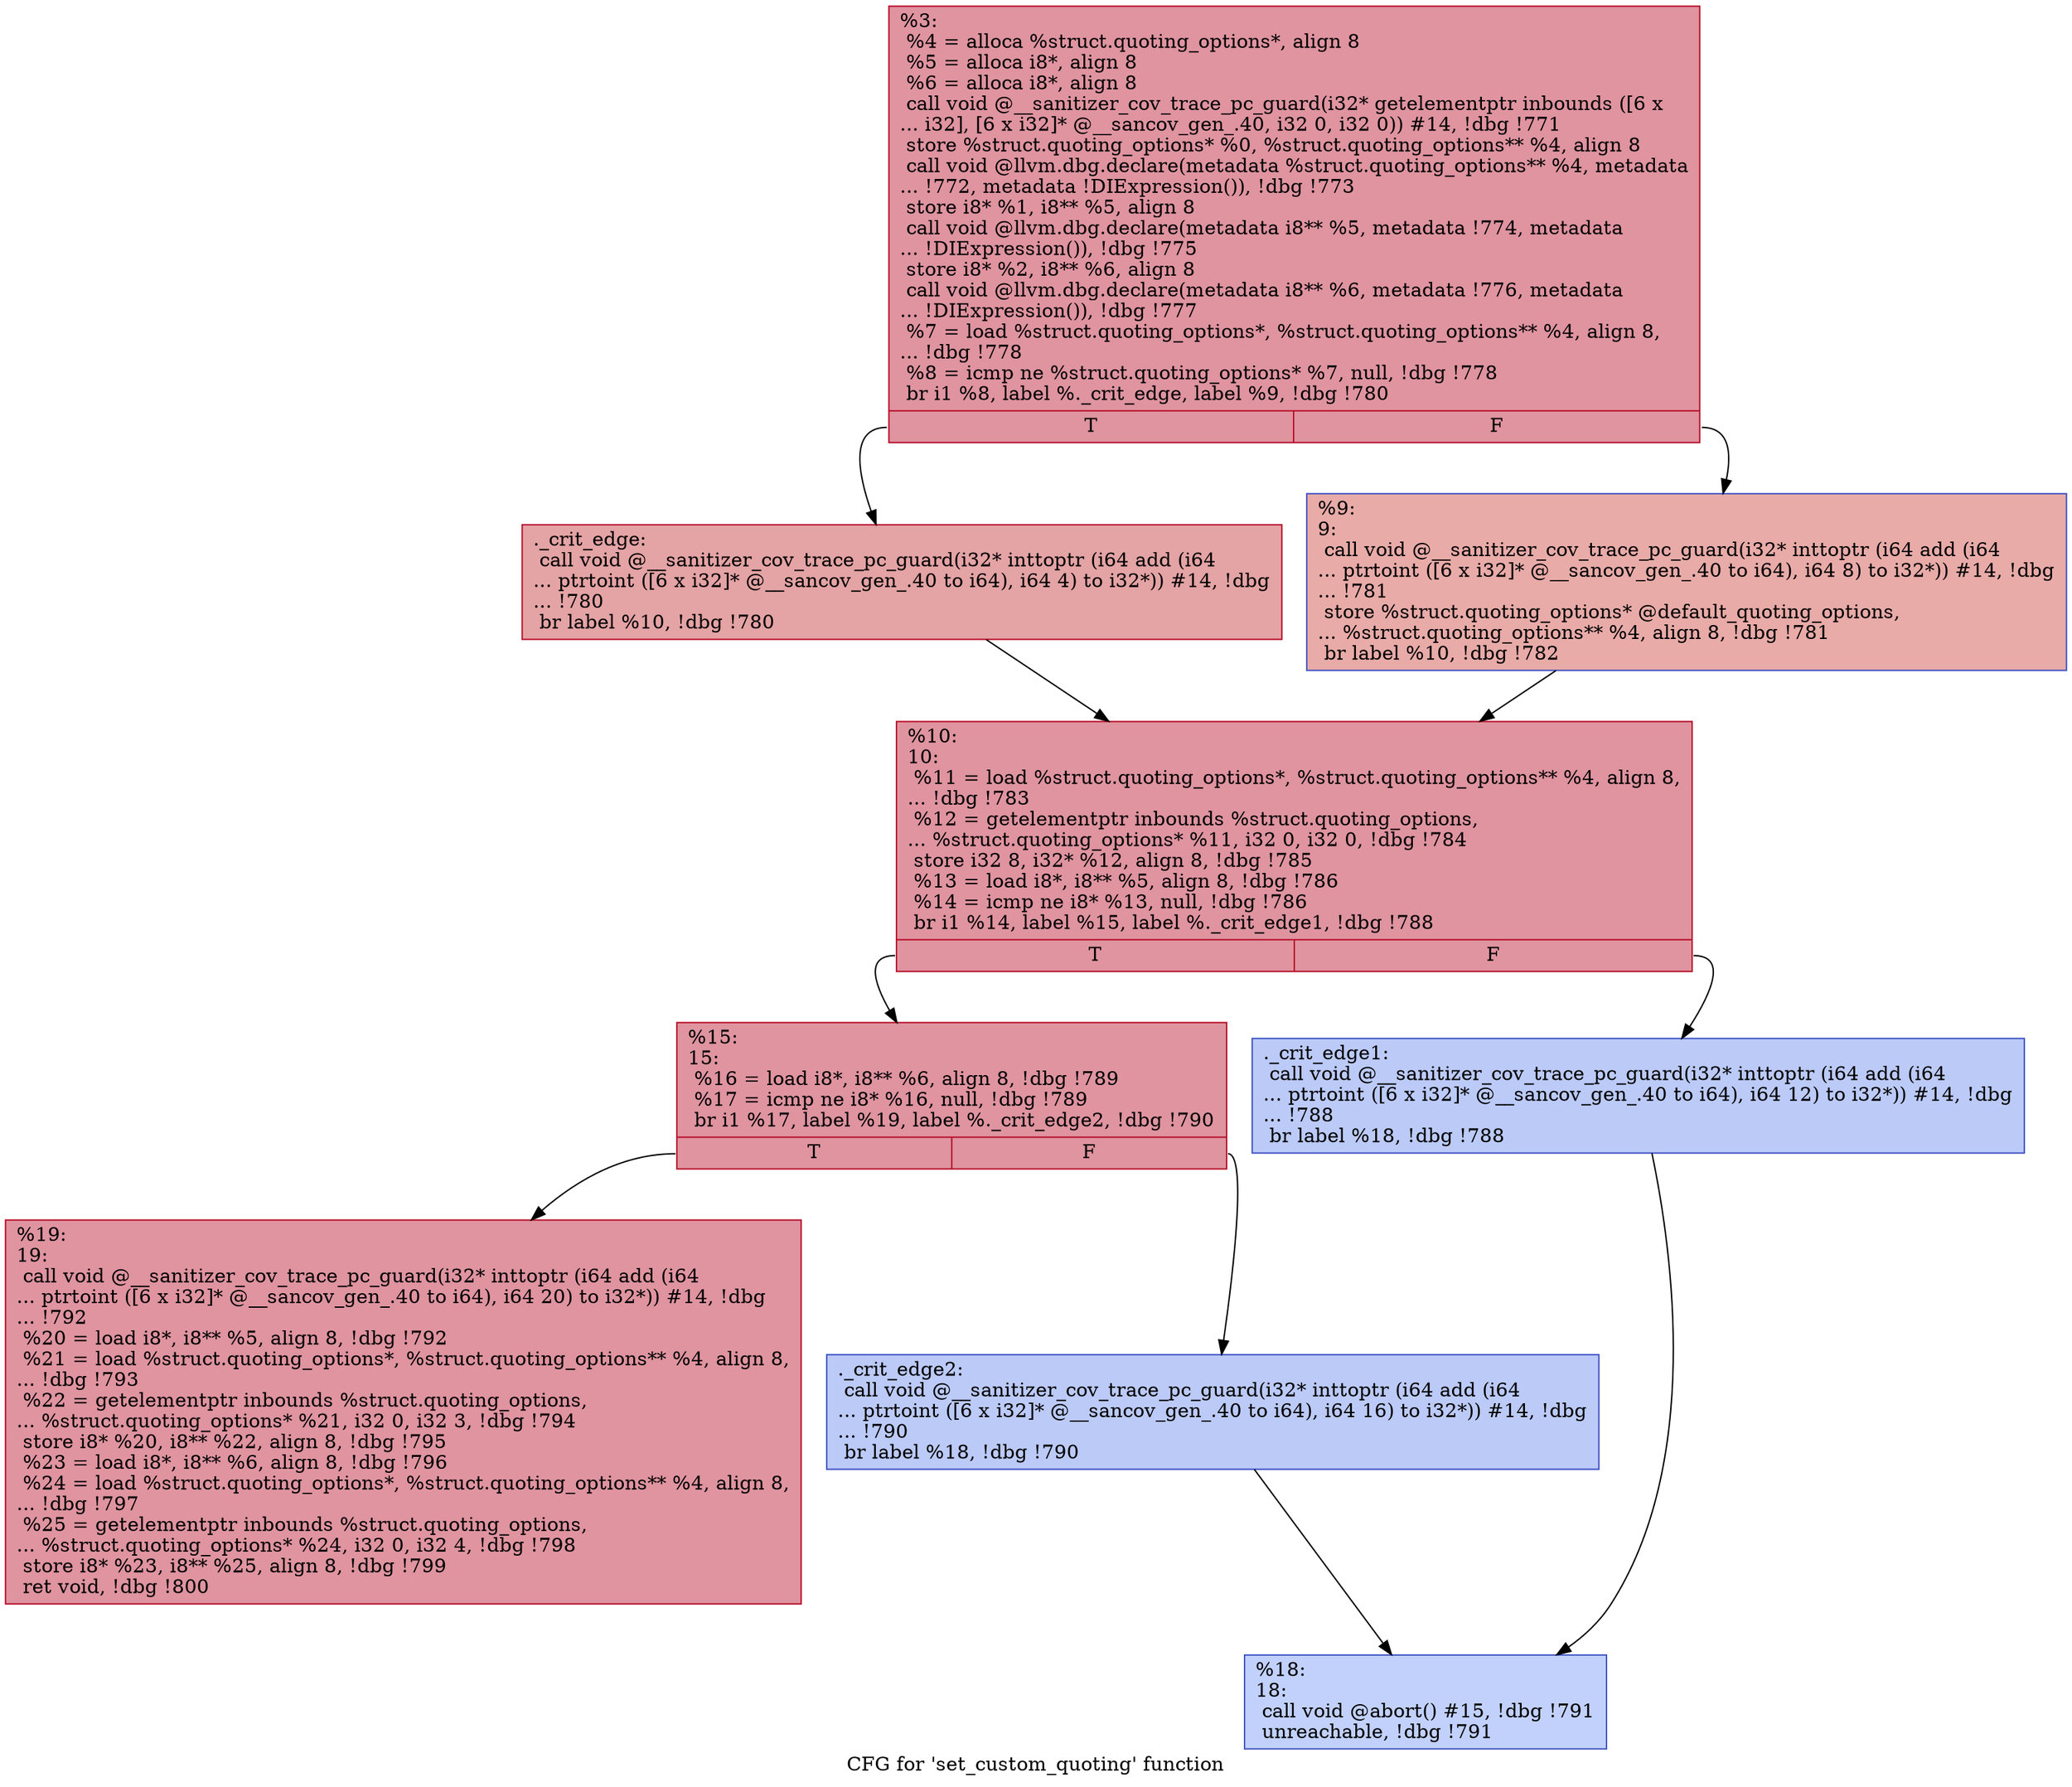 digraph "CFG for 'set_custom_quoting' function" {
	label="CFG for 'set_custom_quoting' function";

	Node0x55555584cd40 [shape=record,color="#b70d28ff", style=filled, fillcolor="#b70d2870",label="{%3:\l  %4 = alloca %struct.quoting_options*, align 8\l  %5 = alloca i8*, align 8\l  %6 = alloca i8*, align 8\l  call void @__sanitizer_cov_trace_pc_guard(i32* getelementptr inbounds ([6 x\l... i32], [6 x i32]* @__sancov_gen_.40, i32 0, i32 0)) #14, !dbg !771\l  store %struct.quoting_options* %0, %struct.quoting_options** %4, align 8\l  call void @llvm.dbg.declare(metadata %struct.quoting_options** %4, metadata\l... !772, metadata !DIExpression()), !dbg !773\l  store i8* %1, i8** %5, align 8\l  call void @llvm.dbg.declare(metadata i8** %5, metadata !774, metadata\l... !DIExpression()), !dbg !775\l  store i8* %2, i8** %6, align 8\l  call void @llvm.dbg.declare(metadata i8** %6, metadata !776, metadata\l... !DIExpression()), !dbg !777\l  %7 = load %struct.quoting_options*, %struct.quoting_options** %4, align 8,\l... !dbg !778\l  %8 = icmp ne %struct.quoting_options* %7, null, !dbg !778\l  br i1 %8, label %._crit_edge, label %9, !dbg !780\l|{<s0>T|<s1>F}}"];
	Node0x55555584cd40:s0 -> Node0x55555584cd90;
	Node0x55555584cd40:s1 -> Node0x55555584cde0;
	Node0x55555584cd90 [shape=record,color="#b70d28ff", style=filled, fillcolor="#c32e3170",label="{._crit_edge:                                      \l  call void @__sanitizer_cov_trace_pc_guard(i32* inttoptr (i64 add (i64\l... ptrtoint ([6 x i32]* @__sancov_gen_.40 to i64), i64 4) to i32*)) #14, !dbg\l... !780\l  br label %10, !dbg !780\l}"];
	Node0x55555584cd90 -> Node0x55555584ce30;
	Node0x55555584cde0 [shape=record,color="#3d50c3ff", style=filled, fillcolor="#cc403a70",label="{%9:\l9:                                                \l  call void @__sanitizer_cov_trace_pc_guard(i32* inttoptr (i64 add (i64\l... ptrtoint ([6 x i32]* @__sancov_gen_.40 to i64), i64 8) to i32*)) #14, !dbg\l... !781\l  store %struct.quoting_options* @default_quoting_options,\l... %struct.quoting_options** %4, align 8, !dbg !781\l  br label %10, !dbg !782\l}"];
	Node0x55555584cde0 -> Node0x55555584ce30;
	Node0x55555584ce30 [shape=record,color="#b70d28ff", style=filled, fillcolor="#b70d2870",label="{%10:\l10:                                               \l  %11 = load %struct.quoting_options*, %struct.quoting_options** %4, align 8,\l... !dbg !783\l  %12 = getelementptr inbounds %struct.quoting_options,\l... %struct.quoting_options* %11, i32 0, i32 0, !dbg !784\l  store i32 8, i32* %12, align 8, !dbg !785\l  %13 = load i8*, i8** %5, align 8, !dbg !786\l  %14 = icmp ne i8* %13, null, !dbg !786\l  br i1 %14, label %15, label %._crit_edge1, !dbg !788\l|{<s0>T|<s1>F}}"];
	Node0x55555584ce30:s0 -> Node0x55555584ced0;
	Node0x55555584ce30:s1 -> Node0x55555584ce80;
	Node0x55555584ce80 [shape=record,color="#3d50c3ff", style=filled, fillcolor="#6687ed70",label="{._crit_edge1:                                     \l  call void @__sanitizer_cov_trace_pc_guard(i32* inttoptr (i64 add (i64\l... ptrtoint ([6 x i32]* @__sancov_gen_.40 to i64), i64 12) to i32*)) #14, !dbg\l... !788\l  br label %18, !dbg !788\l}"];
	Node0x55555584ce80 -> Node0x55555584cf70;
	Node0x55555584ced0 [shape=record,color="#b70d28ff", style=filled, fillcolor="#b70d2870",label="{%15:\l15:                                               \l  %16 = load i8*, i8** %6, align 8, !dbg !789\l  %17 = icmp ne i8* %16, null, !dbg !789\l  br i1 %17, label %19, label %._crit_edge2, !dbg !790\l|{<s0>T|<s1>F}}"];
	Node0x55555584ced0:s0 -> Node0x55555584cfc0;
	Node0x55555584ced0:s1 -> Node0x55555584cf20;
	Node0x55555584cf20 [shape=record,color="#3d50c3ff", style=filled, fillcolor="#6687ed70",label="{._crit_edge2:                                     \l  call void @__sanitizer_cov_trace_pc_guard(i32* inttoptr (i64 add (i64\l... ptrtoint ([6 x i32]* @__sancov_gen_.40 to i64), i64 16) to i32*)) #14, !dbg\l... !790\l  br label %18, !dbg !790\l}"];
	Node0x55555584cf20 -> Node0x55555584cf70;
	Node0x55555584cf70 [shape=record,color="#3d50c3ff", style=filled, fillcolor="#7396f570",label="{%18:\l18:                                               \l  call void @abort() #15, !dbg !791\l  unreachable, !dbg !791\l}"];
	Node0x55555584cfc0 [shape=record,color="#b70d28ff", style=filled, fillcolor="#b70d2870",label="{%19:\l19:                                               \l  call void @__sanitizer_cov_trace_pc_guard(i32* inttoptr (i64 add (i64\l... ptrtoint ([6 x i32]* @__sancov_gen_.40 to i64), i64 20) to i32*)) #14, !dbg\l... !792\l  %20 = load i8*, i8** %5, align 8, !dbg !792\l  %21 = load %struct.quoting_options*, %struct.quoting_options** %4, align 8,\l... !dbg !793\l  %22 = getelementptr inbounds %struct.quoting_options,\l... %struct.quoting_options* %21, i32 0, i32 3, !dbg !794\l  store i8* %20, i8** %22, align 8, !dbg !795\l  %23 = load i8*, i8** %6, align 8, !dbg !796\l  %24 = load %struct.quoting_options*, %struct.quoting_options** %4, align 8,\l... !dbg !797\l  %25 = getelementptr inbounds %struct.quoting_options,\l... %struct.quoting_options* %24, i32 0, i32 4, !dbg !798\l  store i8* %23, i8** %25, align 8, !dbg !799\l  ret void, !dbg !800\l}"];
}
